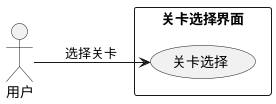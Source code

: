 @startuml
left to right direction

actor 用户
skinparam packageStyle rectangle

rectangle 关卡选择界面 {
  usecase 关卡选择
}

用户 --> 关卡选择 : 选择关卡

@enduml
